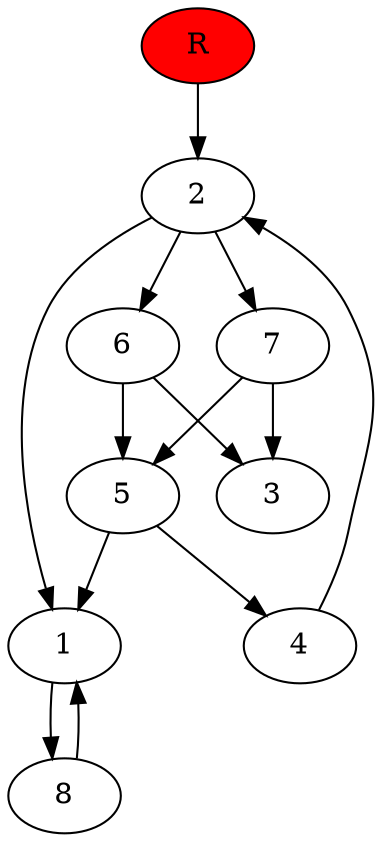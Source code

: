 digraph prb37016 {
	1
	2
	3
	4
	5
	6
	7
	8
	R [fillcolor="#ff0000" style=filled]
	1 -> 8
	2 -> 1
	2 -> 6
	2 -> 7
	4 -> 2
	5 -> 1
	5 -> 4
	6 -> 3
	6 -> 5
	7 -> 3
	7 -> 5
	8 -> 1
	R -> 2
}
